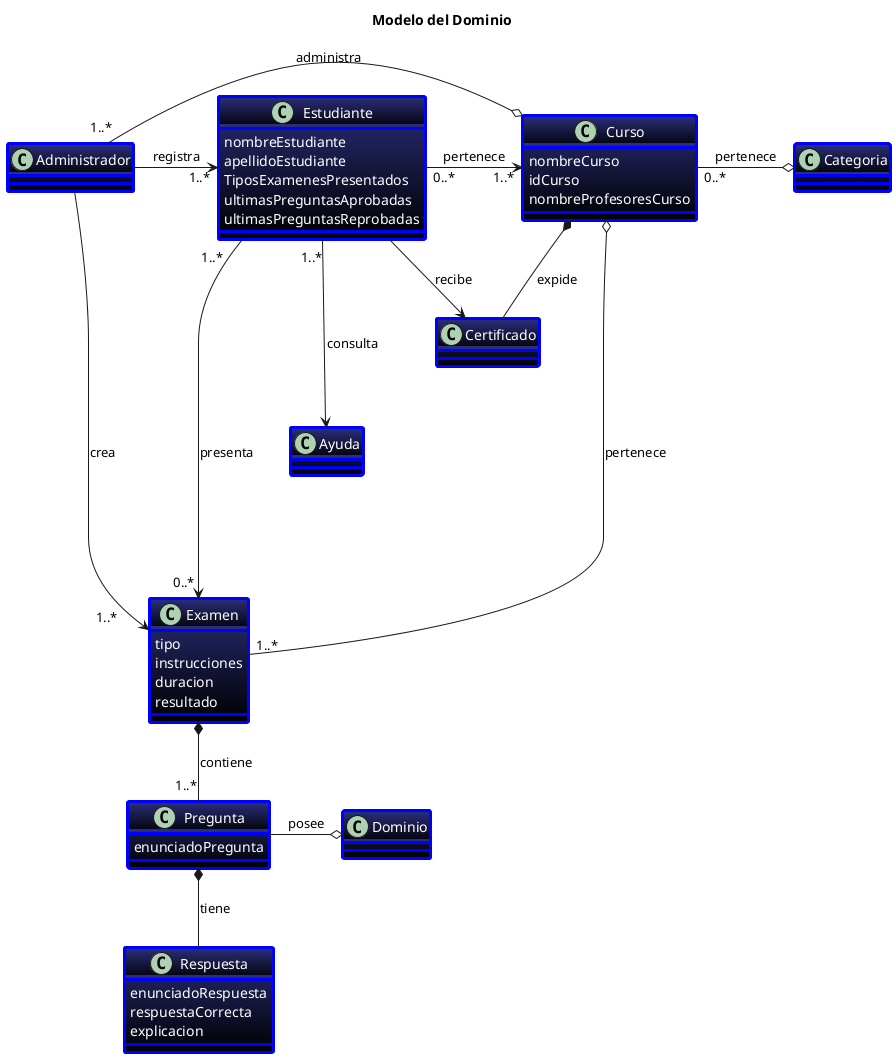 @startuml "Diagrama de clases"

title "Modelo del Dominio"

skinparam Class{
  BackgroundColor 2B2F7B-black
  AttributeFontColor white
  BorderThickness 3
  BorderColor blue
}
class Administrador{
}
class Estudiante{
  nombreEstudiante
  apellidoEstudiante
  TiposExamenesPresentados
  ultimasPreguntasAprobadas
  ultimasPreguntasReprobadas
}

class Ayuda

class Curso{
  nombreCurso
  idCurso
  nombreProfesoresCurso
}
class Examen{
  tipo
  instrucciones
  duracion
  resultado
}
class Pregunta{
  enunciadoPregunta
}

class Dominio

class Respuesta{
  enunciadoRespuesta
  respuestaCorrecta
  explicacion
}
class Certificado{
}

Administrador -right-> "1..*       "Examen: crea
Administrador -right-> "     1..*"Estudiante: registra
Administrador "    1..*"-right-o Curso: administra

Estudiante "0..*"-right->"    1..*"Curso: pertenece
Estudiante "1..*   "-right-> "0..* "Examen: presenta
Estudiante --> Certificado: recibe
Estudiante "1..*"---> Ayuda: consulta

Examen *-down- "1..*"Pregunta: contiene
Pregunta *-down- Respuesta: tiene
Pregunta -right-o Dominio: posee

Curso "0..*" -right-o Categoria: pertenece
Curso o----- "1..*"Examen: pertenece
Curso *- Certificado: expide

@enduml